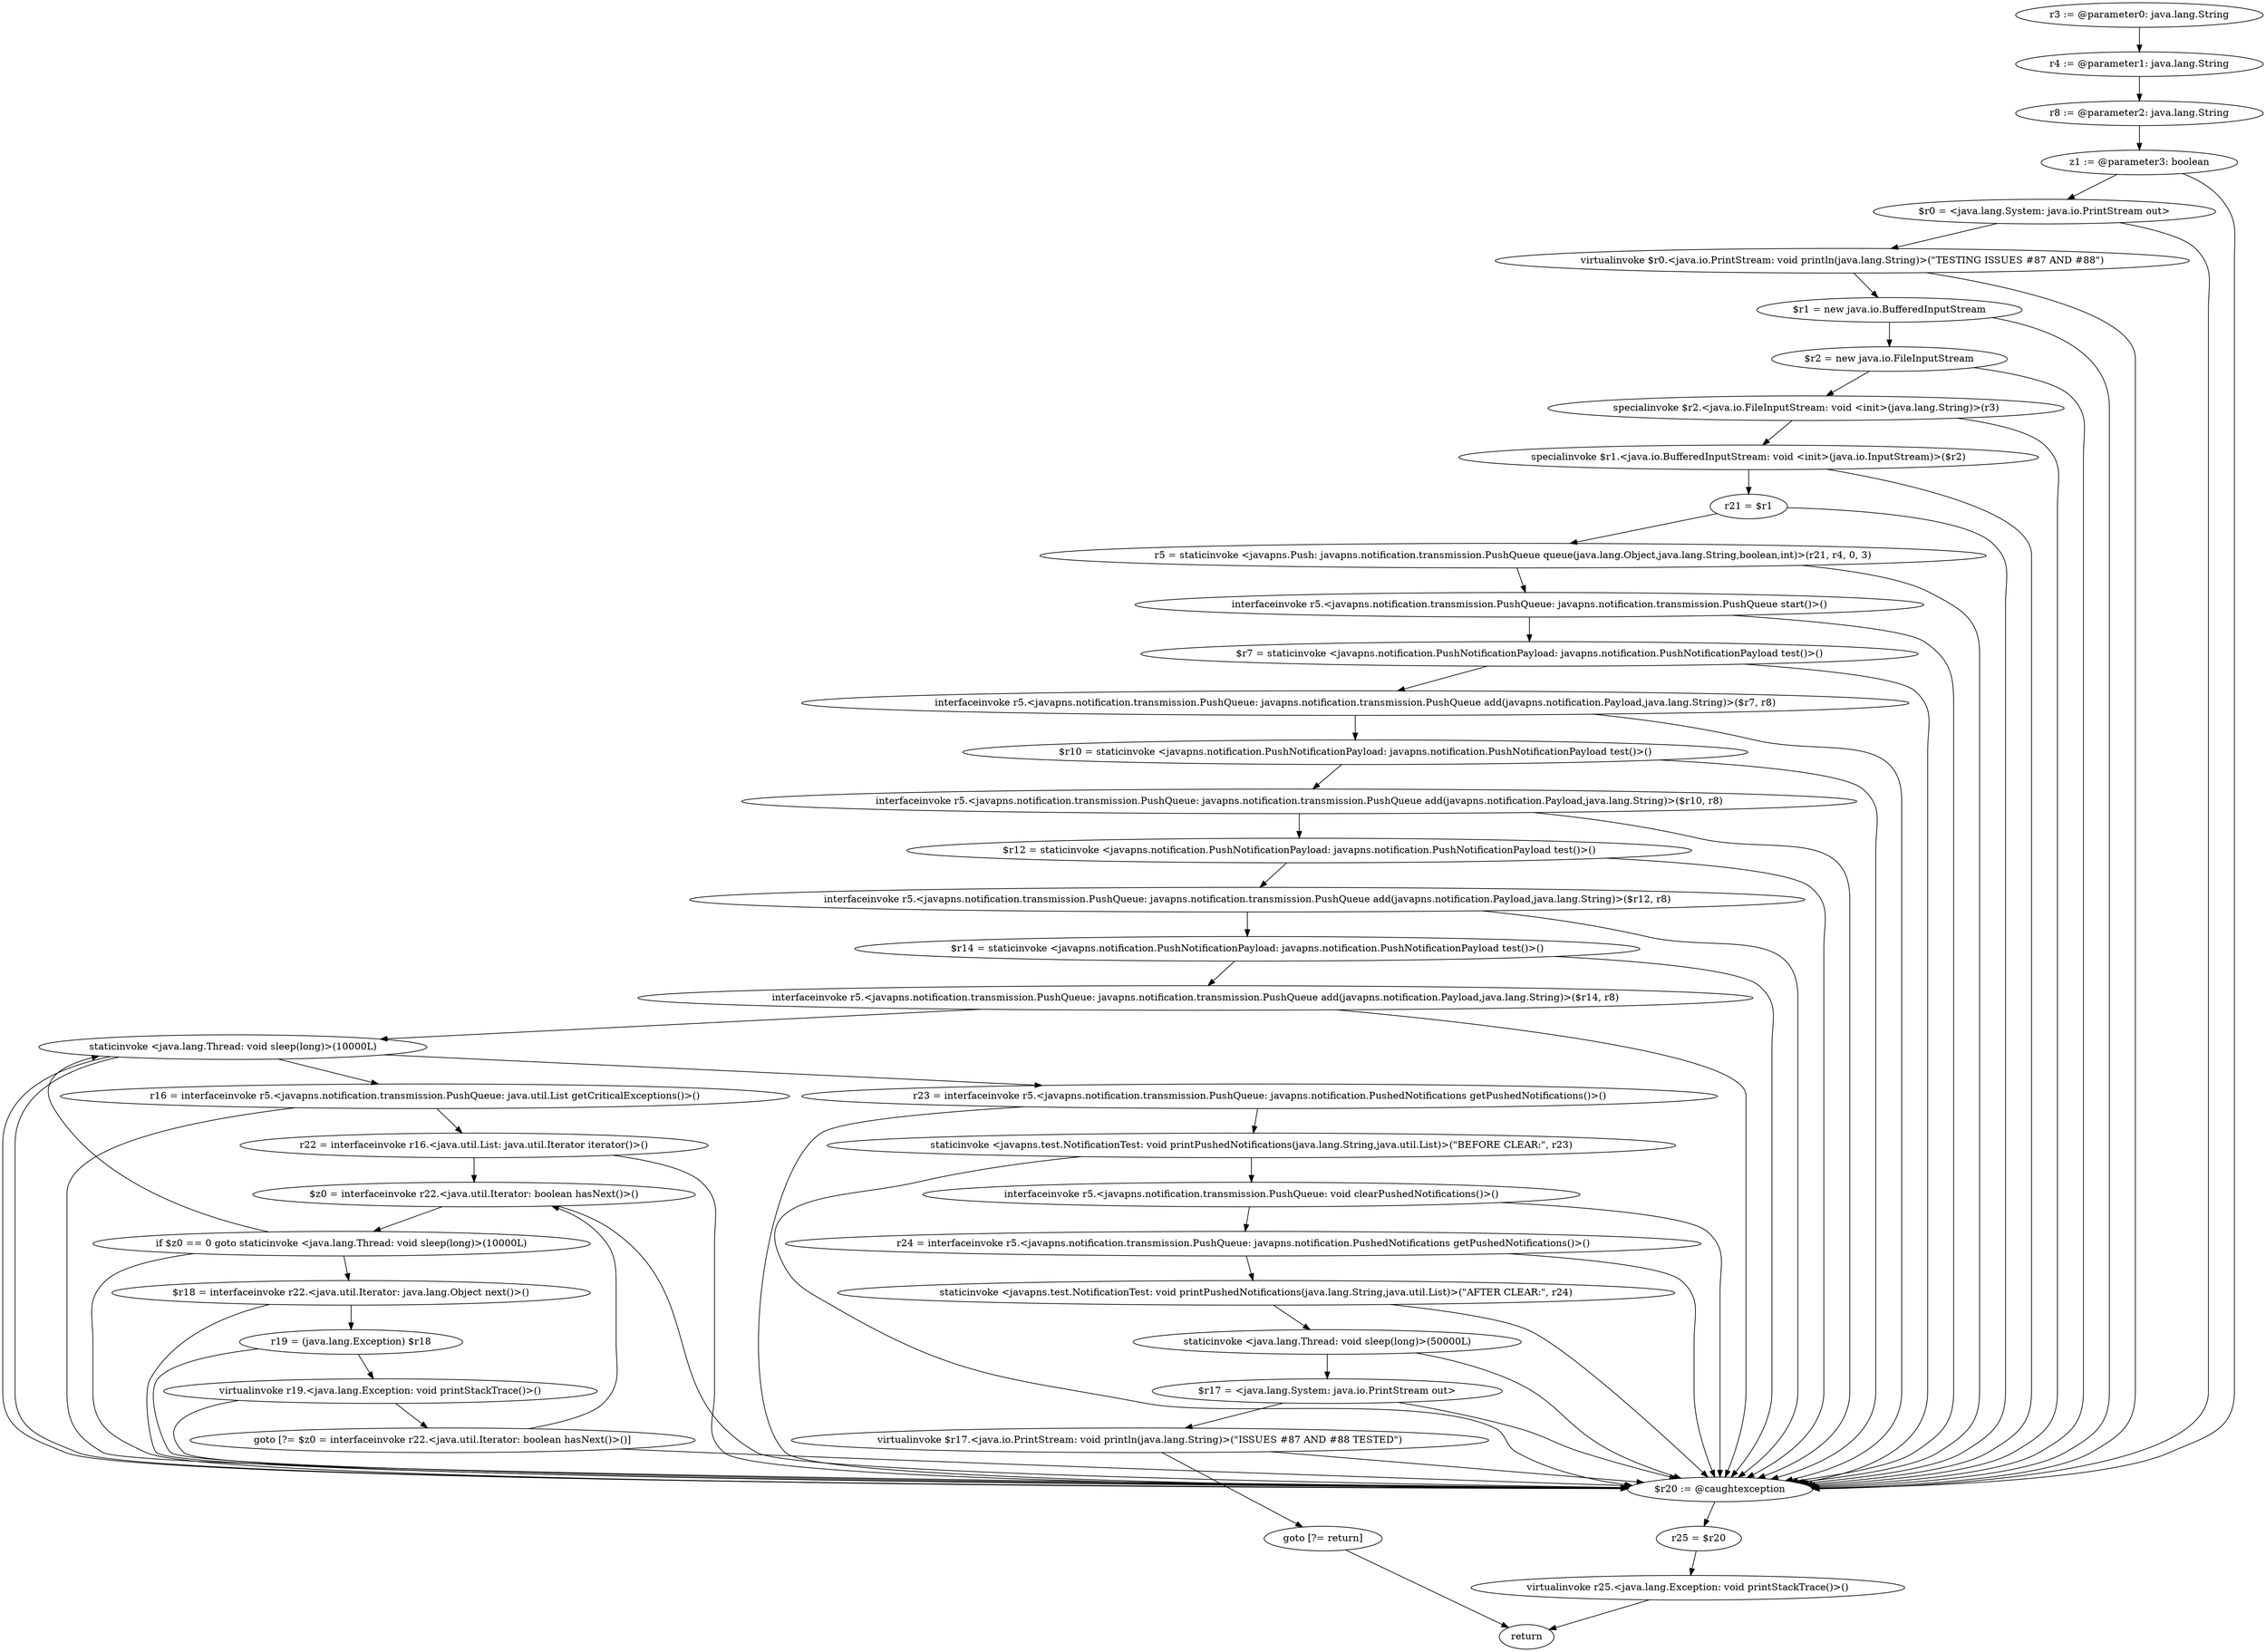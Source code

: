 digraph "unitGraph" {
    "r3 := @parameter0: java.lang.String"
    "r4 := @parameter1: java.lang.String"
    "r8 := @parameter2: java.lang.String"
    "z1 := @parameter3: boolean"
    "$r0 = <java.lang.System: java.io.PrintStream out>"
    "virtualinvoke $r0.<java.io.PrintStream: void println(java.lang.String)>(\"TESTING ISSUES #87 AND #88\")"
    "$r1 = new java.io.BufferedInputStream"
    "$r2 = new java.io.FileInputStream"
    "specialinvoke $r2.<java.io.FileInputStream: void <init>(java.lang.String)>(r3)"
    "specialinvoke $r1.<java.io.BufferedInputStream: void <init>(java.io.InputStream)>($r2)"
    "r21 = $r1"
    "r5 = staticinvoke <javapns.Push: javapns.notification.transmission.PushQueue queue(java.lang.Object,java.lang.String,boolean,int)>(r21, r4, 0, 3)"
    "interfaceinvoke r5.<javapns.notification.transmission.PushQueue: javapns.notification.transmission.PushQueue start()>()"
    "$r7 = staticinvoke <javapns.notification.PushNotificationPayload: javapns.notification.PushNotificationPayload test()>()"
    "interfaceinvoke r5.<javapns.notification.transmission.PushQueue: javapns.notification.transmission.PushQueue add(javapns.notification.Payload,java.lang.String)>($r7, r8)"
    "$r10 = staticinvoke <javapns.notification.PushNotificationPayload: javapns.notification.PushNotificationPayload test()>()"
    "interfaceinvoke r5.<javapns.notification.transmission.PushQueue: javapns.notification.transmission.PushQueue add(javapns.notification.Payload,java.lang.String)>($r10, r8)"
    "$r12 = staticinvoke <javapns.notification.PushNotificationPayload: javapns.notification.PushNotificationPayload test()>()"
    "interfaceinvoke r5.<javapns.notification.transmission.PushQueue: javapns.notification.transmission.PushQueue add(javapns.notification.Payload,java.lang.String)>($r12, r8)"
    "$r14 = staticinvoke <javapns.notification.PushNotificationPayload: javapns.notification.PushNotificationPayload test()>()"
    "interfaceinvoke r5.<javapns.notification.transmission.PushQueue: javapns.notification.transmission.PushQueue add(javapns.notification.Payload,java.lang.String)>($r14, r8)"
    "staticinvoke <java.lang.Thread: void sleep(long)>(10000L)"
    "r16 = interfaceinvoke r5.<javapns.notification.transmission.PushQueue: java.util.List getCriticalExceptions()>()"
    "r22 = interfaceinvoke r16.<java.util.List: java.util.Iterator iterator()>()"
    "$z0 = interfaceinvoke r22.<java.util.Iterator: boolean hasNext()>()"
    "if $z0 == 0 goto staticinvoke <java.lang.Thread: void sleep(long)>(10000L)"
    "$r18 = interfaceinvoke r22.<java.util.Iterator: java.lang.Object next()>()"
    "r19 = (java.lang.Exception) $r18"
    "virtualinvoke r19.<java.lang.Exception: void printStackTrace()>()"
    "goto [?= $z0 = interfaceinvoke r22.<java.util.Iterator: boolean hasNext()>()]"
    "r23 = interfaceinvoke r5.<javapns.notification.transmission.PushQueue: javapns.notification.PushedNotifications getPushedNotifications()>()"
    "staticinvoke <javapns.test.NotificationTest: void printPushedNotifications(java.lang.String,java.util.List)>(\"BEFORE CLEAR:\", r23)"
    "interfaceinvoke r5.<javapns.notification.transmission.PushQueue: void clearPushedNotifications()>()"
    "r24 = interfaceinvoke r5.<javapns.notification.transmission.PushQueue: javapns.notification.PushedNotifications getPushedNotifications()>()"
    "staticinvoke <javapns.test.NotificationTest: void printPushedNotifications(java.lang.String,java.util.List)>(\"AFTER CLEAR:\", r24)"
    "staticinvoke <java.lang.Thread: void sleep(long)>(50000L)"
    "$r17 = <java.lang.System: java.io.PrintStream out>"
    "virtualinvoke $r17.<java.io.PrintStream: void println(java.lang.String)>(\"ISSUES #87 AND #88 TESTED\")"
    "goto [?= return]"
    "$r20 := @caughtexception"
    "r25 = $r20"
    "virtualinvoke r25.<java.lang.Exception: void printStackTrace()>()"
    "return"
    "r3 := @parameter0: java.lang.String"->"r4 := @parameter1: java.lang.String";
    "r4 := @parameter1: java.lang.String"->"r8 := @parameter2: java.lang.String";
    "r8 := @parameter2: java.lang.String"->"z1 := @parameter3: boolean";
    "z1 := @parameter3: boolean"->"$r0 = <java.lang.System: java.io.PrintStream out>";
    "z1 := @parameter3: boolean"->"$r20 := @caughtexception";
    "$r0 = <java.lang.System: java.io.PrintStream out>"->"virtualinvoke $r0.<java.io.PrintStream: void println(java.lang.String)>(\"TESTING ISSUES #87 AND #88\")";
    "$r0 = <java.lang.System: java.io.PrintStream out>"->"$r20 := @caughtexception";
    "virtualinvoke $r0.<java.io.PrintStream: void println(java.lang.String)>(\"TESTING ISSUES #87 AND #88\")"->"$r1 = new java.io.BufferedInputStream";
    "virtualinvoke $r0.<java.io.PrintStream: void println(java.lang.String)>(\"TESTING ISSUES #87 AND #88\")"->"$r20 := @caughtexception";
    "$r1 = new java.io.BufferedInputStream"->"$r2 = new java.io.FileInputStream";
    "$r1 = new java.io.BufferedInputStream"->"$r20 := @caughtexception";
    "$r2 = new java.io.FileInputStream"->"specialinvoke $r2.<java.io.FileInputStream: void <init>(java.lang.String)>(r3)";
    "$r2 = new java.io.FileInputStream"->"$r20 := @caughtexception";
    "specialinvoke $r2.<java.io.FileInputStream: void <init>(java.lang.String)>(r3)"->"specialinvoke $r1.<java.io.BufferedInputStream: void <init>(java.io.InputStream)>($r2)";
    "specialinvoke $r2.<java.io.FileInputStream: void <init>(java.lang.String)>(r3)"->"$r20 := @caughtexception";
    "specialinvoke $r1.<java.io.BufferedInputStream: void <init>(java.io.InputStream)>($r2)"->"r21 = $r1";
    "specialinvoke $r1.<java.io.BufferedInputStream: void <init>(java.io.InputStream)>($r2)"->"$r20 := @caughtexception";
    "r21 = $r1"->"r5 = staticinvoke <javapns.Push: javapns.notification.transmission.PushQueue queue(java.lang.Object,java.lang.String,boolean,int)>(r21, r4, 0, 3)";
    "r21 = $r1"->"$r20 := @caughtexception";
    "r5 = staticinvoke <javapns.Push: javapns.notification.transmission.PushQueue queue(java.lang.Object,java.lang.String,boolean,int)>(r21, r4, 0, 3)"->"interfaceinvoke r5.<javapns.notification.transmission.PushQueue: javapns.notification.transmission.PushQueue start()>()";
    "r5 = staticinvoke <javapns.Push: javapns.notification.transmission.PushQueue queue(java.lang.Object,java.lang.String,boolean,int)>(r21, r4, 0, 3)"->"$r20 := @caughtexception";
    "interfaceinvoke r5.<javapns.notification.transmission.PushQueue: javapns.notification.transmission.PushQueue start()>()"->"$r7 = staticinvoke <javapns.notification.PushNotificationPayload: javapns.notification.PushNotificationPayload test()>()";
    "interfaceinvoke r5.<javapns.notification.transmission.PushQueue: javapns.notification.transmission.PushQueue start()>()"->"$r20 := @caughtexception";
    "$r7 = staticinvoke <javapns.notification.PushNotificationPayload: javapns.notification.PushNotificationPayload test()>()"->"interfaceinvoke r5.<javapns.notification.transmission.PushQueue: javapns.notification.transmission.PushQueue add(javapns.notification.Payload,java.lang.String)>($r7, r8)";
    "$r7 = staticinvoke <javapns.notification.PushNotificationPayload: javapns.notification.PushNotificationPayload test()>()"->"$r20 := @caughtexception";
    "interfaceinvoke r5.<javapns.notification.transmission.PushQueue: javapns.notification.transmission.PushQueue add(javapns.notification.Payload,java.lang.String)>($r7, r8)"->"$r10 = staticinvoke <javapns.notification.PushNotificationPayload: javapns.notification.PushNotificationPayload test()>()";
    "interfaceinvoke r5.<javapns.notification.transmission.PushQueue: javapns.notification.transmission.PushQueue add(javapns.notification.Payload,java.lang.String)>($r7, r8)"->"$r20 := @caughtexception";
    "$r10 = staticinvoke <javapns.notification.PushNotificationPayload: javapns.notification.PushNotificationPayload test()>()"->"interfaceinvoke r5.<javapns.notification.transmission.PushQueue: javapns.notification.transmission.PushQueue add(javapns.notification.Payload,java.lang.String)>($r10, r8)";
    "$r10 = staticinvoke <javapns.notification.PushNotificationPayload: javapns.notification.PushNotificationPayload test()>()"->"$r20 := @caughtexception";
    "interfaceinvoke r5.<javapns.notification.transmission.PushQueue: javapns.notification.transmission.PushQueue add(javapns.notification.Payload,java.lang.String)>($r10, r8)"->"$r12 = staticinvoke <javapns.notification.PushNotificationPayload: javapns.notification.PushNotificationPayload test()>()";
    "interfaceinvoke r5.<javapns.notification.transmission.PushQueue: javapns.notification.transmission.PushQueue add(javapns.notification.Payload,java.lang.String)>($r10, r8)"->"$r20 := @caughtexception";
    "$r12 = staticinvoke <javapns.notification.PushNotificationPayload: javapns.notification.PushNotificationPayload test()>()"->"interfaceinvoke r5.<javapns.notification.transmission.PushQueue: javapns.notification.transmission.PushQueue add(javapns.notification.Payload,java.lang.String)>($r12, r8)";
    "$r12 = staticinvoke <javapns.notification.PushNotificationPayload: javapns.notification.PushNotificationPayload test()>()"->"$r20 := @caughtexception";
    "interfaceinvoke r5.<javapns.notification.transmission.PushQueue: javapns.notification.transmission.PushQueue add(javapns.notification.Payload,java.lang.String)>($r12, r8)"->"$r14 = staticinvoke <javapns.notification.PushNotificationPayload: javapns.notification.PushNotificationPayload test()>()";
    "interfaceinvoke r5.<javapns.notification.transmission.PushQueue: javapns.notification.transmission.PushQueue add(javapns.notification.Payload,java.lang.String)>($r12, r8)"->"$r20 := @caughtexception";
    "$r14 = staticinvoke <javapns.notification.PushNotificationPayload: javapns.notification.PushNotificationPayload test()>()"->"interfaceinvoke r5.<javapns.notification.transmission.PushQueue: javapns.notification.transmission.PushQueue add(javapns.notification.Payload,java.lang.String)>($r14, r8)";
    "$r14 = staticinvoke <javapns.notification.PushNotificationPayload: javapns.notification.PushNotificationPayload test()>()"->"$r20 := @caughtexception";
    "interfaceinvoke r5.<javapns.notification.transmission.PushQueue: javapns.notification.transmission.PushQueue add(javapns.notification.Payload,java.lang.String)>($r14, r8)"->"staticinvoke <java.lang.Thread: void sleep(long)>(10000L)";
    "interfaceinvoke r5.<javapns.notification.transmission.PushQueue: javapns.notification.transmission.PushQueue add(javapns.notification.Payload,java.lang.String)>($r14, r8)"->"$r20 := @caughtexception";
    "staticinvoke <java.lang.Thread: void sleep(long)>(10000L)"->"r16 = interfaceinvoke r5.<javapns.notification.transmission.PushQueue: java.util.List getCriticalExceptions()>()";
    "staticinvoke <java.lang.Thread: void sleep(long)>(10000L)"->"$r20 := @caughtexception";
    "r16 = interfaceinvoke r5.<javapns.notification.transmission.PushQueue: java.util.List getCriticalExceptions()>()"->"r22 = interfaceinvoke r16.<java.util.List: java.util.Iterator iterator()>()";
    "r16 = interfaceinvoke r5.<javapns.notification.transmission.PushQueue: java.util.List getCriticalExceptions()>()"->"$r20 := @caughtexception";
    "r22 = interfaceinvoke r16.<java.util.List: java.util.Iterator iterator()>()"->"$z0 = interfaceinvoke r22.<java.util.Iterator: boolean hasNext()>()";
    "r22 = interfaceinvoke r16.<java.util.List: java.util.Iterator iterator()>()"->"$r20 := @caughtexception";
    "$z0 = interfaceinvoke r22.<java.util.Iterator: boolean hasNext()>()"->"if $z0 == 0 goto staticinvoke <java.lang.Thread: void sleep(long)>(10000L)";
    "$z0 = interfaceinvoke r22.<java.util.Iterator: boolean hasNext()>()"->"$r20 := @caughtexception";
    "if $z0 == 0 goto staticinvoke <java.lang.Thread: void sleep(long)>(10000L)"->"$r18 = interfaceinvoke r22.<java.util.Iterator: java.lang.Object next()>()";
    "if $z0 == 0 goto staticinvoke <java.lang.Thread: void sleep(long)>(10000L)"->"staticinvoke <java.lang.Thread: void sleep(long)>(10000L)";
    "if $z0 == 0 goto staticinvoke <java.lang.Thread: void sleep(long)>(10000L)"->"$r20 := @caughtexception";
    "$r18 = interfaceinvoke r22.<java.util.Iterator: java.lang.Object next()>()"->"r19 = (java.lang.Exception) $r18";
    "$r18 = interfaceinvoke r22.<java.util.Iterator: java.lang.Object next()>()"->"$r20 := @caughtexception";
    "r19 = (java.lang.Exception) $r18"->"virtualinvoke r19.<java.lang.Exception: void printStackTrace()>()";
    "r19 = (java.lang.Exception) $r18"->"$r20 := @caughtexception";
    "virtualinvoke r19.<java.lang.Exception: void printStackTrace()>()"->"goto [?= $z0 = interfaceinvoke r22.<java.util.Iterator: boolean hasNext()>()]";
    "virtualinvoke r19.<java.lang.Exception: void printStackTrace()>()"->"$r20 := @caughtexception";
    "goto [?= $z0 = interfaceinvoke r22.<java.util.Iterator: boolean hasNext()>()]"->"$z0 = interfaceinvoke r22.<java.util.Iterator: boolean hasNext()>()";
    "goto [?= $z0 = interfaceinvoke r22.<java.util.Iterator: boolean hasNext()>()]"->"$r20 := @caughtexception";
    "staticinvoke <java.lang.Thread: void sleep(long)>(10000L)"->"r23 = interfaceinvoke r5.<javapns.notification.transmission.PushQueue: javapns.notification.PushedNotifications getPushedNotifications()>()";
    "staticinvoke <java.lang.Thread: void sleep(long)>(10000L)"->"$r20 := @caughtexception";
    "r23 = interfaceinvoke r5.<javapns.notification.transmission.PushQueue: javapns.notification.PushedNotifications getPushedNotifications()>()"->"staticinvoke <javapns.test.NotificationTest: void printPushedNotifications(java.lang.String,java.util.List)>(\"BEFORE CLEAR:\", r23)";
    "r23 = interfaceinvoke r5.<javapns.notification.transmission.PushQueue: javapns.notification.PushedNotifications getPushedNotifications()>()"->"$r20 := @caughtexception";
    "staticinvoke <javapns.test.NotificationTest: void printPushedNotifications(java.lang.String,java.util.List)>(\"BEFORE CLEAR:\", r23)"->"interfaceinvoke r5.<javapns.notification.transmission.PushQueue: void clearPushedNotifications()>()";
    "staticinvoke <javapns.test.NotificationTest: void printPushedNotifications(java.lang.String,java.util.List)>(\"BEFORE CLEAR:\", r23)"->"$r20 := @caughtexception";
    "interfaceinvoke r5.<javapns.notification.transmission.PushQueue: void clearPushedNotifications()>()"->"r24 = interfaceinvoke r5.<javapns.notification.transmission.PushQueue: javapns.notification.PushedNotifications getPushedNotifications()>()";
    "interfaceinvoke r5.<javapns.notification.transmission.PushQueue: void clearPushedNotifications()>()"->"$r20 := @caughtexception";
    "r24 = interfaceinvoke r5.<javapns.notification.transmission.PushQueue: javapns.notification.PushedNotifications getPushedNotifications()>()"->"staticinvoke <javapns.test.NotificationTest: void printPushedNotifications(java.lang.String,java.util.List)>(\"AFTER CLEAR:\", r24)";
    "r24 = interfaceinvoke r5.<javapns.notification.transmission.PushQueue: javapns.notification.PushedNotifications getPushedNotifications()>()"->"$r20 := @caughtexception";
    "staticinvoke <javapns.test.NotificationTest: void printPushedNotifications(java.lang.String,java.util.List)>(\"AFTER CLEAR:\", r24)"->"staticinvoke <java.lang.Thread: void sleep(long)>(50000L)";
    "staticinvoke <javapns.test.NotificationTest: void printPushedNotifications(java.lang.String,java.util.List)>(\"AFTER CLEAR:\", r24)"->"$r20 := @caughtexception";
    "staticinvoke <java.lang.Thread: void sleep(long)>(50000L)"->"$r17 = <java.lang.System: java.io.PrintStream out>";
    "staticinvoke <java.lang.Thread: void sleep(long)>(50000L)"->"$r20 := @caughtexception";
    "$r17 = <java.lang.System: java.io.PrintStream out>"->"virtualinvoke $r17.<java.io.PrintStream: void println(java.lang.String)>(\"ISSUES #87 AND #88 TESTED\")";
    "$r17 = <java.lang.System: java.io.PrintStream out>"->"$r20 := @caughtexception";
    "virtualinvoke $r17.<java.io.PrintStream: void println(java.lang.String)>(\"ISSUES #87 AND #88 TESTED\")"->"goto [?= return]";
    "virtualinvoke $r17.<java.io.PrintStream: void println(java.lang.String)>(\"ISSUES #87 AND #88 TESTED\")"->"$r20 := @caughtexception";
    "goto [?= return]"->"return";
    "$r20 := @caughtexception"->"r25 = $r20";
    "r25 = $r20"->"virtualinvoke r25.<java.lang.Exception: void printStackTrace()>()";
    "virtualinvoke r25.<java.lang.Exception: void printStackTrace()>()"->"return";
}
